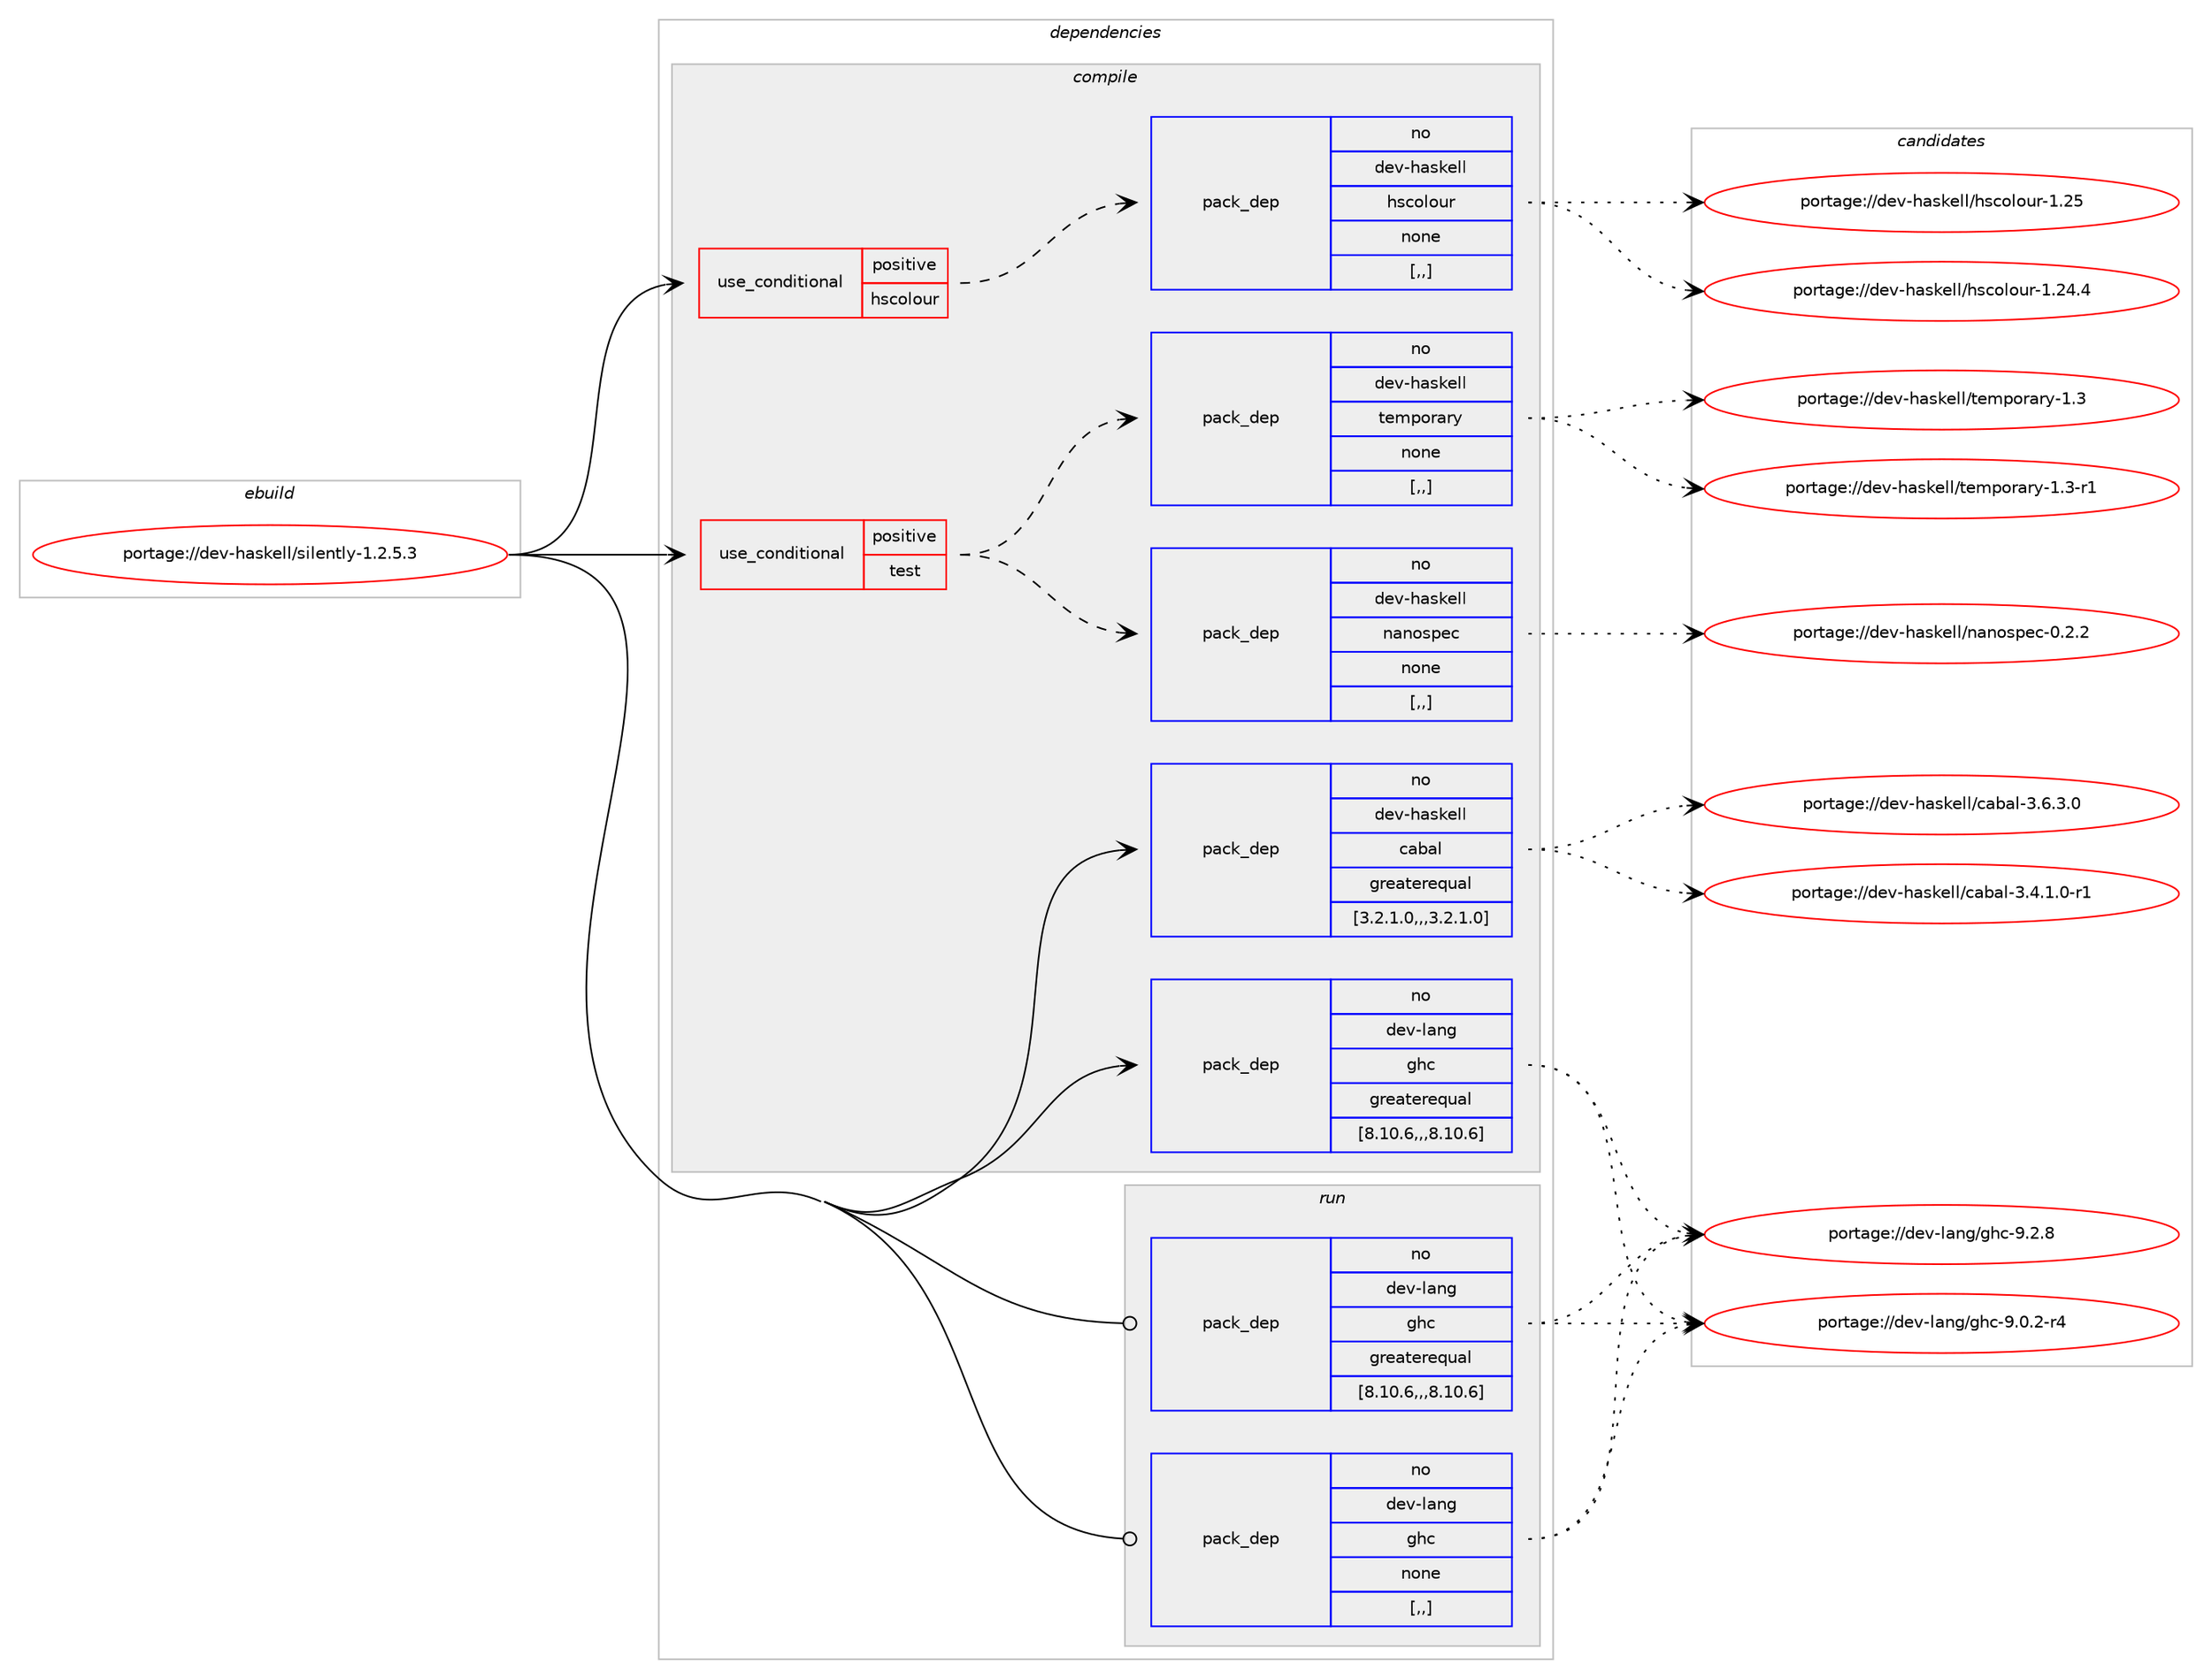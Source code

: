 digraph prolog {

# *************
# Graph options
# *************

newrank=true;
concentrate=true;
compound=true;
graph [rankdir=LR,fontname=Helvetica,fontsize=10,ranksep=1.5];#, ranksep=2.5, nodesep=0.2];
edge  [arrowhead=vee];
node  [fontname=Helvetica,fontsize=10];

# **********
# The ebuild
# **********

subgraph cluster_leftcol {
color=gray;
rank=same;
label=<<i>ebuild</i>>;
id [label="portage://dev-haskell/silently-1.2.5.3", color=red, width=4, href="../dev-haskell/silently-1.2.5.3.svg"];
}

# ****************
# The dependencies
# ****************

subgraph cluster_midcol {
color=gray;
label=<<i>dependencies</i>>;
subgraph cluster_compile {
fillcolor="#eeeeee";
style=filled;
label=<<i>compile</i>>;
subgraph cond20404 {
dependency85581 [label=<<TABLE BORDER="0" CELLBORDER="1" CELLSPACING="0" CELLPADDING="4"><TR><TD ROWSPAN="3" CELLPADDING="10">use_conditional</TD></TR><TR><TD>positive</TD></TR><TR><TD>hscolour</TD></TR></TABLE>>, shape=none, color=red];
subgraph pack64196 {
dependency85582 [label=<<TABLE BORDER="0" CELLBORDER="1" CELLSPACING="0" CELLPADDING="4" WIDTH="220"><TR><TD ROWSPAN="6" CELLPADDING="30">pack_dep</TD></TR><TR><TD WIDTH="110">no</TD></TR><TR><TD>dev-haskell</TD></TR><TR><TD>hscolour</TD></TR><TR><TD>none</TD></TR><TR><TD>[,,]</TD></TR></TABLE>>, shape=none, color=blue];
}
dependency85581:e -> dependency85582:w [weight=20,style="dashed",arrowhead="vee"];
}
id:e -> dependency85581:w [weight=20,style="solid",arrowhead="vee"];
subgraph cond20405 {
dependency85583 [label=<<TABLE BORDER="0" CELLBORDER="1" CELLSPACING="0" CELLPADDING="4"><TR><TD ROWSPAN="3" CELLPADDING="10">use_conditional</TD></TR><TR><TD>positive</TD></TR><TR><TD>test</TD></TR></TABLE>>, shape=none, color=red];
subgraph pack64197 {
dependency85584 [label=<<TABLE BORDER="0" CELLBORDER="1" CELLSPACING="0" CELLPADDING="4" WIDTH="220"><TR><TD ROWSPAN="6" CELLPADDING="30">pack_dep</TD></TR><TR><TD WIDTH="110">no</TD></TR><TR><TD>dev-haskell</TD></TR><TR><TD>nanospec</TD></TR><TR><TD>none</TD></TR><TR><TD>[,,]</TD></TR></TABLE>>, shape=none, color=blue];
}
dependency85583:e -> dependency85584:w [weight=20,style="dashed",arrowhead="vee"];
subgraph pack64198 {
dependency85585 [label=<<TABLE BORDER="0" CELLBORDER="1" CELLSPACING="0" CELLPADDING="4" WIDTH="220"><TR><TD ROWSPAN="6" CELLPADDING="30">pack_dep</TD></TR><TR><TD WIDTH="110">no</TD></TR><TR><TD>dev-haskell</TD></TR><TR><TD>temporary</TD></TR><TR><TD>none</TD></TR><TR><TD>[,,]</TD></TR></TABLE>>, shape=none, color=blue];
}
dependency85583:e -> dependency85585:w [weight=20,style="dashed",arrowhead="vee"];
}
id:e -> dependency85583:w [weight=20,style="solid",arrowhead="vee"];
subgraph pack64199 {
dependency85586 [label=<<TABLE BORDER="0" CELLBORDER="1" CELLSPACING="0" CELLPADDING="4" WIDTH="220"><TR><TD ROWSPAN="6" CELLPADDING="30">pack_dep</TD></TR><TR><TD WIDTH="110">no</TD></TR><TR><TD>dev-haskell</TD></TR><TR><TD>cabal</TD></TR><TR><TD>greaterequal</TD></TR><TR><TD>[3.2.1.0,,,3.2.1.0]</TD></TR></TABLE>>, shape=none, color=blue];
}
id:e -> dependency85586:w [weight=20,style="solid",arrowhead="vee"];
subgraph pack64200 {
dependency85587 [label=<<TABLE BORDER="0" CELLBORDER="1" CELLSPACING="0" CELLPADDING="4" WIDTH="220"><TR><TD ROWSPAN="6" CELLPADDING="30">pack_dep</TD></TR><TR><TD WIDTH="110">no</TD></TR><TR><TD>dev-lang</TD></TR><TR><TD>ghc</TD></TR><TR><TD>greaterequal</TD></TR><TR><TD>[8.10.6,,,8.10.6]</TD></TR></TABLE>>, shape=none, color=blue];
}
id:e -> dependency85587:w [weight=20,style="solid",arrowhead="vee"];
}
subgraph cluster_compileandrun {
fillcolor="#eeeeee";
style=filled;
label=<<i>compile and run</i>>;
}
subgraph cluster_run {
fillcolor="#eeeeee";
style=filled;
label=<<i>run</i>>;
subgraph pack64201 {
dependency85588 [label=<<TABLE BORDER="0" CELLBORDER="1" CELLSPACING="0" CELLPADDING="4" WIDTH="220"><TR><TD ROWSPAN="6" CELLPADDING="30">pack_dep</TD></TR><TR><TD WIDTH="110">no</TD></TR><TR><TD>dev-lang</TD></TR><TR><TD>ghc</TD></TR><TR><TD>greaterequal</TD></TR><TR><TD>[8.10.6,,,8.10.6]</TD></TR></TABLE>>, shape=none, color=blue];
}
id:e -> dependency85588:w [weight=20,style="solid",arrowhead="odot"];
subgraph pack64202 {
dependency85589 [label=<<TABLE BORDER="0" CELLBORDER="1" CELLSPACING="0" CELLPADDING="4" WIDTH="220"><TR><TD ROWSPAN="6" CELLPADDING="30">pack_dep</TD></TR><TR><TD WIDTH="110">no</TD></TR><TR><TD>dev-lang</TD></TR><TR><TD>ghc</TD></TR><TR><TD>none</TD></TR><TR><TD>[,,]</TD></TR></TABLE>>, shape=none, color=blue];
}
id:e -> dependency85589:w [weight=20,style="solid",arrowhead="odot"];
}
}

# **************
# The candidates
# **************

subgraph cluster_choices {
rank=same;
color=gray;
label=<<i>candidates</i>>;

subgraph choice64196 {
color=black;
nodesep=1;
choice1001011184510497115107101108108471041159911110811111711445494650524652 [label="portage://dev-haskell/hscolour-1.24.4", color=red, width=4,href="../dev-haskell/hscolour-1.24.4.svg"];
choice100101118451049711510710110810847104115991111081111171144549465053 [label="portage://dev-haskell/hscolour-1.25", color=red, width=4,href="../dev-haskell/hscolour-1.25.svg"];
dependency85582:e -> choice1001011184510497115107101108108471041159911110811111711445494650524652:w [style=dotted,weight="100"];
dependency85582:e -> choice100101118451049711510710110810847104115991111081111171144549465053:w [style=dotted,weight="100"];
}
subgraph choice64197 {
color=black;
nodesep=1;
choice1001011184510497115107101108108471109711011111511210199454846504650 [label="portage://dev-haskell/nanospec-0.2.2", color=red, width=4,href="../dev-haskell/nanospec-0.2.2.svg"];
dependency85584:e -> choice1001011184510497115107101108108471109711011111511210199454846504650:w [style=dotted,weight="100"];
}
subgraph choice64198 {
color=black;
nodesep=1;
choice1001011184510497115107101108108471161011091121111149711412145494651 [label="portage://dev-haskell/temporary-1.3", color=red, width=4,href="../dev-haskell/temporary-1.3.svg"];
choice10010111845104971151071011081084711610110911211111497114121454946514511449 [label="portage://dev-haskell/temporary-1.3-r1", color=red, width=4,href="../dev-haskell/temporary-1.3-r1.svg"];
dependency85585:e -> choice1001011184510497115107101108108471161011091121111149711412145494651:w [style=dotted,weight="100"];
dependency85585:e -> choice10010111845104971151071011081084711610110911211111497114121454946514511449:w [style=dotted,weight="100"];
}
subgraph choice64199 {
color=black;
nodesep=1;
choice1001011184510497115107101108108479997989710845514652464946484511449 [label="portage://dev-haskell/cabal-3.4.1.0-r1", color=red, width=4,href="../dev-haskell/cabal-3.4.1.0-r1.svg"];
choice100101118451049711510710110810847999798971084551465446514648 [label="portage://dev-haskell/cabal-3.6.3.0", color=red, width=4,href="../dev-haskell/cabal-3.6.3.0.svg"];
dependency85586:e -> choice1001011184510497115107101108108479997989710845514652464946484511449:w [style=dotted,weight="100"];
dependency85586:e -> choice100101118451049711510710110810847999798971084551465446514648:w [style=dotted,weight="100"];
}
subgraph choice64200 {
color=black;
nodesep=1;
choice100101118451089711010347103104994557464846504511452 [label="portage://dev-lang/ghc-9.0.2-r4", color=red, width=4,href="../dev-lang/ghc-9.0.2-r4.svg"];
choice10010111845108971101034710310499455746504656 [label="portage://dev-lang/ghc-9.2.8", color=red, width=4,href="../dev-lang/ghc-9.2.8.svg"];
dependency85587:e -> choice100101118451089711010347103104994557464846504511452:w [style=dotted,weight="100"];
dependency85587:e -> choice10010111845108971101034710310499455746504656:w [style=dotted,weight="100"];
}
subgraph choice64201 {
color=black;
nodesep=1;
choice100101118451089711010347103104994557464846504511452 [label="portage://dev-lang/ghc-9.0.2-r4", color=red, width=4,href="../dev-lang/ghc-9.0.2-r4.svg"];
choice10010111845108971101034710310499455746504656 [label="portage://dev-lang/ghc-9.2.8", color=red, width=4,href="../dev-lang/ghc-9.2.8.svg"];
dependency85588:e -> choice100101118451089711010347103104994557464846504511452:w [style=dotted,weight="100"];
dependency85588:e -> choice10010111845108971101034710310499455746504656:w [style=dotted,weight="100"];
}
subgraph choice64202 {
color=black;
nodesep=1;
choice100101118451089711010347103104994557464846504511452 [label="portage://dev-lang/ghc-9.0.2-r4", color=red, width=4,href="../dev-lang/ghc-9.0.2-r4.svg"];
choice10010111845108971101034710310499455746504656 [label="portage://dev-lang/ghc-9.2.8", color=red, width=4,href="../dev-lang/ghc-9.2.8.svg"];
dependency85589:e -> choice100101118451089711010347103104994557464846504511452:w [style=dotted,weight="100"];
dependency85589:e -> choice10010111845108971101034710310499455746504656:w [style=dotted,weight="100"];
}
}

}
